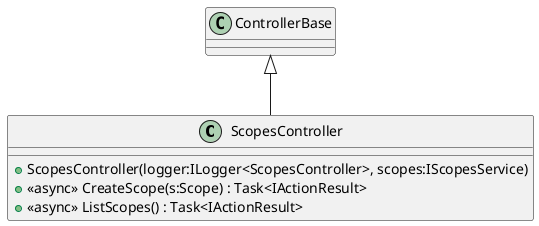 @startuml
class ScopesController {
    + ScopesController(logger:ILogger<ScopesController>, scopes:IScopesService)
    + <<async>> CreateScope(s:Scope) : Task<IActionResult>
    + <<async>> ListScopes() : Task<IActionResult>
}
ControllerBase <|-- ScopesController
@enduml
